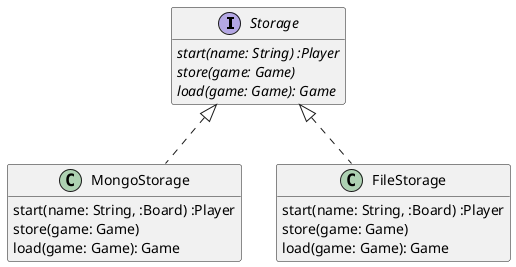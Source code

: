 @startuml

hide empty members

interface Storage {
  {abstract} start(name: String) :Player
  {abstract} store(game: Game)
  {abstract} load(game: Game): Game
}

class MongoStorage implements Storage {
  start(name: String, :Board) :Player
  store(game: Game)
  load(game: Game): Game
}

class FileStorage implements Storage {
  start(name: String, :Board) :Player
  store(game: Game)
  load(game: Game): Game
}
@enduml